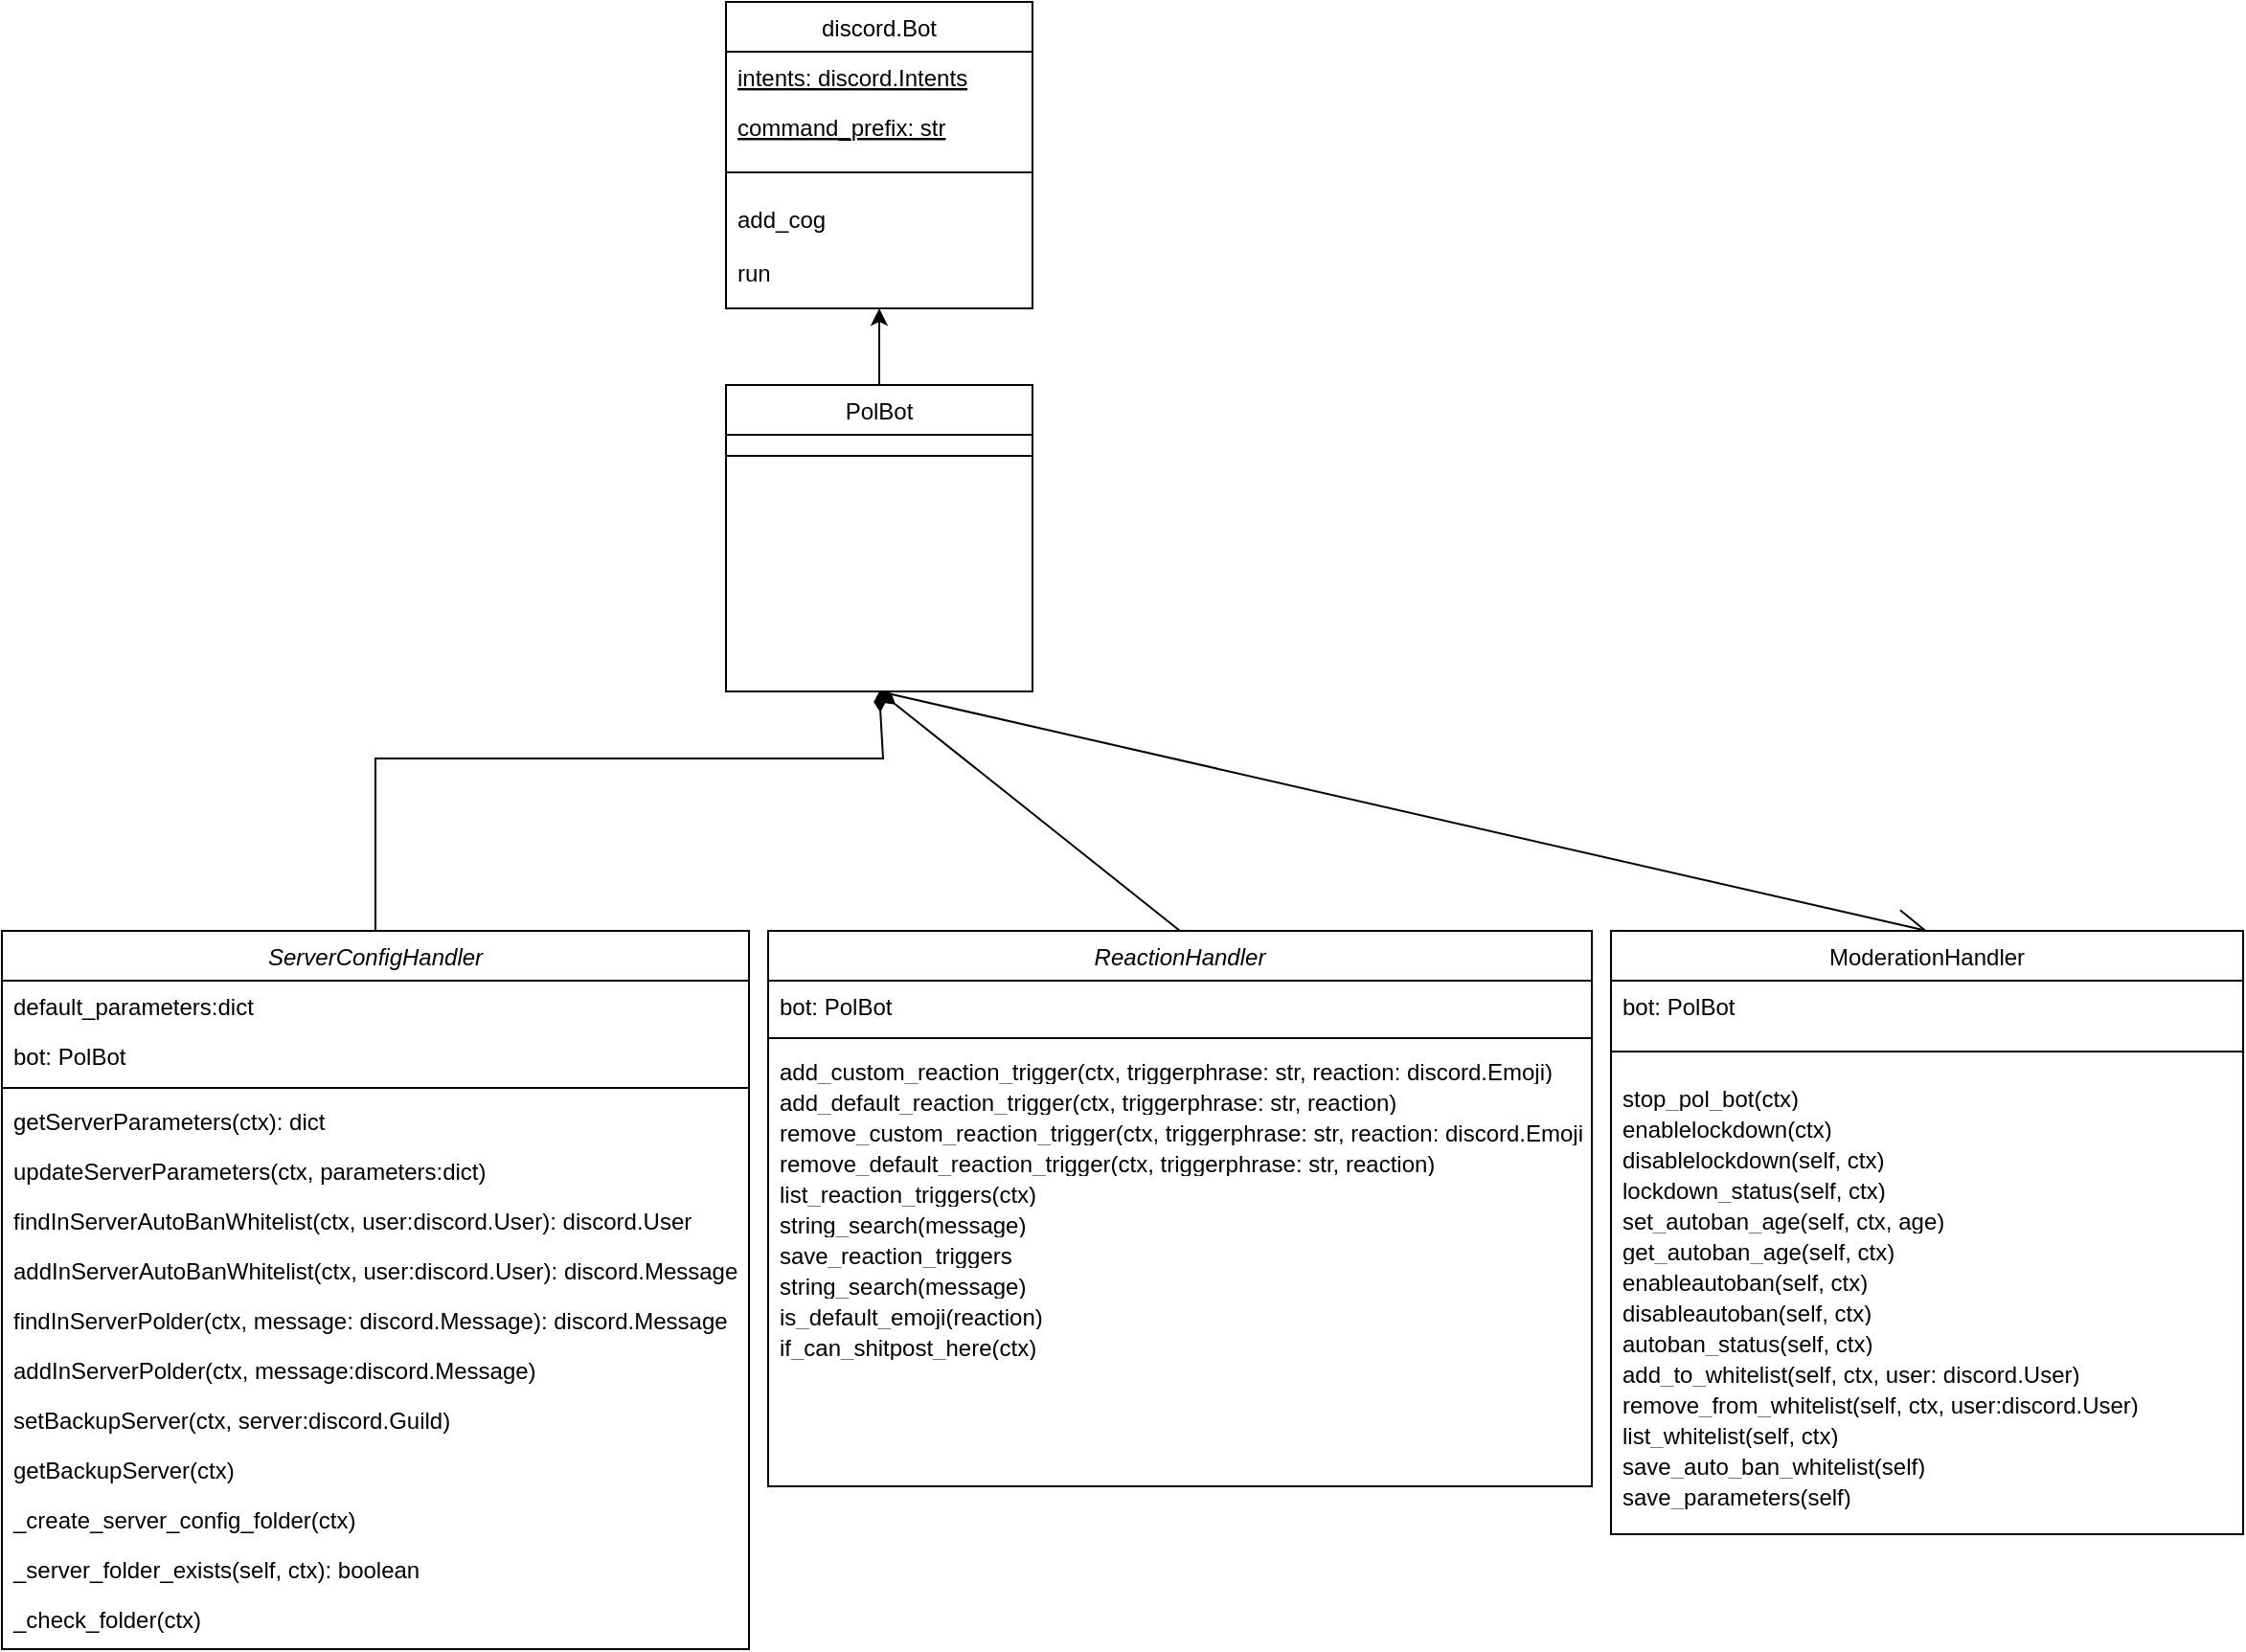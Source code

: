 <mxfile version="17.5.0" type="github">
  <diagram id="C5RBs43oDa-KdzZeNtuy" name="Page-1">
    <mxGraphModel dx="1501" dy="793" grid="1" gridSize="10" guides="1" tooltips="1" connect="1" arrows="1" fold="1" page="1" pageScale="1" pageWidth="827" pageHeight="1169" math="0" shadow="0">
      <root>
        <mxCell id="WIyWlLk6GJQsqaUBKTNV-0" />
        <mxCell id="WIyWlLk6GJQsqaUBKTNV-1" parent="WIyWlLk6GJQsqaUBKTNV-0" />
        <mxCell id="futbrR1-YWrO3oFF-76m-0" value="ServerConfigHandler" style="swimlane;fontStyle=2;align=center;verticalAlign=top;childLayout=stackLayout;horizontal=1;startSize=26;horizontalStack=0;resizeParent=1;resizeLast=0;collapsible=1;marginBottom=0;rounded=0;shadow=0;strokeWidth=1;" parent="WIyWlLk6GJQsqaUBKTNV-1" vertex="1">
          <mxGeometry x="-430" y="1105" width="390" height="375" as="geometry">
            <mxRectangle x="230" y="140" width="160" height="26" as="alternateBounds" />
          </mxGeometry>
        </mxCell>
        <mxCell id="futbrR1-YWrO3oFF-76m-3" value="default_parameters:dict" style="text;align=left;verticalAlign=top;spacingLeft=4;spacingRight=4;overflow=hidden;rotatable=0;points=[[0,0.5],[1,0.5]];portConstraint=eastwest;rounded=0;shadow=0;html=0;" parent="futbrR1-YWrO3oFF-76m-0" vertex="1">
          <mxGeometry y="26" width="390" height="26" as="geometry" />
        </mxCell>
        <mxCell id="16yLQQdebjXsxoNWo0BA-1" value="bot: PolBot" style="text;align=left;verticalAlign=top;spacingLeft=4;spacingRight=4;overflow=hidden;rotatable=0;points=[[0,0.5],[1,0.5]];portConstraint=eastwest;rounded=0;shadow=0;html=0;" parent="futbrR1-YWrO3oFF-76m-0" vertex="1">
          <mxGeometry y="52" width="390" height="26" as="geometry" />
        </mxCell>
        <mxCell id="futbrR1-YWrO3oFF-76m-4" value="" style="line;html=1;strokeWidth=1;align=left;verticalAlign=middle;spacingTop=-1;spacingLeft=3;spacingRight=3;rotatable=0;labelPosition=right;points=[];portConstraint=eastwest;" parent="futbrR1-YWrO3oFF-76m-0" vertex="1">
          <mxGeometry y="78" width="390" height="8" as="geometry" />
        </mxCell>
        <mxCell id="futbrR1-YWrO3oFF-76m-25" value="getServerParameters(ctx): dict" style="text;align=left;verticalAlign=top;spacingLeft=4;spacingRight=4;overflow=hidden;rotatable=0;points=[[0,0.5],[1,0.5]];portConstraint=eastwest;" parent="futbrR1-YWrO3oFF-76m-0" vertex="1">
          <mxGeometry y="86" width="390" height="26" as="geometry" />
        </mxCell>
        <mxCell id="16yLQQdebjXsxoNWo0BA-3" value="updateServerParameters(ctx, parameters:dict)" style="text;align=left;verticalAlign=top;spacingLeft=4;spacingRight=4;overflow=hidden;rotatable=0;points=[[0,0.5],[1,0.5]];portConstraint=eastwest;" parent="futbrR1-YWrO3oFF-76m-0" vertex="1">
          <mxGeometry y="112" width="390" height="26" as="geometry" />
        </mxCell>
        <mxCell id="futbrR1-YWrO3oFF-76m-5" value="findInServerAutoBanWhitelist(ctx, user:discord.User): discord.User" style="text;align=left;verticalAlign=top;spacingLeft=4;spacingRight=4;overflow=hidden;rotatable=0;points=[[0,0.5],[1,0.5]];portConstraint=eastwest;" parent="futbrR1-YWrO3oFF-76m-0" vertex="1">
          <mxGeometry y="138" width="390" height="26" as="geometry" />
        </mxCell>
        <mxCell id="16yLQQdebjXsxoNWo0BA-4" value="addInServerAutoBanWhitelist(ctx, user:discord.User): discord.Message" style="text;align=left;verticalAlign=top;spacingLeft=4;spacingRight=4;overflow=hidden;rotatable=0;points=[[0,0.5],[1,0.5]];portConstraint=eastwest;" parent="futbrR1-YWrO3oFF-76m-0" vertex="1">
          <mxGeometry y="164" width="390" height="26" as="geometry" />
        </mxCell>
        <mxCell id="16yLQQdebjXsxoNWo0BA-0" value="findInServerPolder(ctx, message: discord.Message): discord.Message" style="text;align=left;verticalAlign=top;spacingLeft=4;spacingRight=4;overflow=hidden;rotatable=0;points=[[0,0.5],[1,0.5]];portConstraint=eastwest;" parent="futbrR1-YWrO3oFF-76m-0" vertex="1">
          <mxGeometry y="190" width="390" height="26" as="geometry" />
        </mxCell>
        <mxCell id="16yLQQdebjXsxoNWo0BA-5" value="addInServerPolder(ctx, message:discord.Message)" style="text;align=left;verticalAlign=top;spacingLeft=4;spacingRight=4;overflow=hidden;rotatable=0;points=[[0,0.5],[1,0.5]];portConstraint=eastwest;" parent="futbrR1-YWrO3oFF-76m-0" vertex="1">
          <mxGeometry y="216" width="390" height="26" as="geometry" />
        </mxCell>
        <mxCell id="16yLQQdebjXsxoNWo0BA-45" value="setBackupServer(ctx, server:discord.Guild)" style="text;align=left;verticalAlign=top;spacingLeft=4;spacingRight=4;overflow=hidden;rotatable=0;points=[[0,0.5],[1,0.5]];portConstraint=eastwest;" parent="futbrR1-YWrO3oFF-76m-0" vertex="1">
          <mxGeometry y="242" width="390" height="26" as="geometry" />
        </mxCell>
        <mxCell id="16yLQQdebjXsxoNWo0BA-58" value="getBackupServer(ctx)" style="text;align=left;verticalAlign=top;spacingLeft=4;spacingRight=4;overflow=hidden;rotatable=0;points=[[0,0.5],[1,0.5]];portConstraint=eastwest;" parent="futbrR1-YWrO3oFF-76m-0" vertex="1">
          <mxGeometry y="268" width="390" height="26" as="geometry" />
        </mxCell>
        <mxCell id="JF6vles-xWb7g5KUlG0W-0" value="_create_server_config_folder(ctx)" style="text;align=left;verticalAlign=top;spacingLeft=4;spacingRight=4;overflow=hidden;rotatable=0;points=[[0,0.5],[1,0.5]];portConstraint=eastwest;" vertex="1" parent="futbrR1-YWrO3oFF-76m-0">
          <mxGeometry y="294" width="390" height="26" as="geometry" />
        </mxCell>
        <mxCell id="JF6vles-xWb7g5KUlG0W-1" value="_server_folder_exists(self, ctx): boolean" style="text;align=left;verticalAlign=top;spacingLeft=4;spacingRight=4;overflow=hidden;rotatable=0;points=[[0,0.5],[1,0.5]];portConstraint=eastwest;" vertex="1" parent="futbrR1-YWrO3oFF-76m-0">
          <mxGeometry y="320" width="390" height="26" as="geometry" />
        </mxCell>
        <mxCell id="JF6vles-xWb7g5KUlG0W-2" value="_check_folder(ctx)" style="text;align=left;verticalAlign=top;spacingLeft=4;spacingRight=4;overflow=hidden;rotatable=0;points=[[0,0.5],[1,0.5]];portConstraint=eastwest;" vertex="1" parent="futbrR1-YWrO3oFF-76m-0">
          <mxGeometry y="346" width="390" height="26" as="geometry" />
        </mxCell>
        <mxCell id="futbrR1-YWrO3oFF-76m-6" value="" style="endArrow=none;startArrow=diamondThin;endFill=0;startFill=1;html=1;verticalAlign=bottom;labelBackgroundColor=none;strokeWidth=1;startSize=8;endSize=8;rounded=0;entryX=0.5;entryY=0;entryDx=0;entryDy=0;exitX=0.5;exitY=1;exitDx=0;exitDy=0;" parent="WIyWlLk6GJQsqaUBKTNV-1" source="futbrR1-YWrO3oFF-76m-17" target="futbrR1-YWrO3oFF-76m-0" edge="1">
          <mxGeometry width="160" relative="1" as="geometry">
            <mxPoint x="-10.5" y="735" as="sourcePoint" />
            <mxPoint x="-250" y="865" as="targetPoint" />
            <Array as="points">
              <mxPoint x="30" y="1015" />
              <mxPoint x="-235" y="1015" />
            </Array>
          </mxGeometry>
        </mxCell>
        <mxCell id="futbrR1-YWrO3oFF-76m-7" value="discord.Bot" style="swimlane;fontStyle=0;align=center;verticalAlign=top;childLayout=stackLayout;horizontal=1;startSize=26;horizontalStack=0;resizeParent=1;resizeLast=0;collapsible=1;marginBottom=0;rounded=0;shadow=0;strokeWidth=1;" parent="WIyWlLk6GJQsqaUBKTNV-1" vertex="1">
          <mxGeometry x="-52" y="620" width="160" height="160" as="geometry">
            <mxRectangle x="270" y="530" width="160" height="26" as="alternateBounds" />
          </mxGeometry>
        </mxCell>
        <mxCell id="futbrR1-YWrO3oFF-76m-11" value="intents: discord.Intents" style="text;align=left;verticalAlign=top;spacingLeft=4;spacingRight=4;overflow=hidden;rotatable=0;points=[[0,0.5],[1,0.5]];portConstraint=eastwest;fontStyle=4" parent="futbrR1-YWrO3oFF-76m-7" vertex="1">
          <mxGeometry y="26" width="160" height="26" as="geometry" />
        </mxCell>
        <mxCell id="futbrR1-YWrO3oFF-76m-15" value="command_prefix: str" style="text;align=left;verticalAlign=top;spacingLeft=4;spacingRight=4;overflow=hidden;rotatable=0;points=[[0,0.5],[1,0.5]];portConstraint=eastwest;fontStyle=4" parent="futbrR1-YWrO3oFF-76m-7" vertex="1">
          <mxGeometry y="52" width="160" height="26" as="geometry" />
        </mxCell>
        <mxCell id="futbrR1-YWrO3oFF-76m-10" value="" style="line;html=1;strokeWidth=1;align=left;verticalAlign=middle;spacingTop=-1;spacingLeft=3;spacingRight=3;rotatable=0;labelPosition=right;points=[];portConstraint=eastwest;" parent="futbrR1-YWrO3oFF-76m-7" vertex="1">
          <mxGeometry y="78" width="160" height="22" as="geometry" />
        </mxCell>
        <mxCell id="futbrR1-YWrO3oFF-76m-12" value="add_cog" style="text;align=left;verticalAlign=top;spacingLeft=4;spacingRight=4;overflow=hidden;rotatable=0;points=[[0,0.5],[1,0.5]];portConstraint=eastwest;" parent="futbrR1-YWrO3oFF-76m-7" vertex="1">
          <mxGeometry y="100" width="160" height="28" as="geometry" />
        </mxCell>
        <mxCell id="futbrR1-YWrO3oFF-76m-16" value="run" style="text;align=left;verticalAlign=top;spacingLeft=4;spacingRight=4;overflow=hidden;rotatable=0;points=[[0,0.5],[1,0.5]];portConstraint=eastwest;" parent="futbrR1-YWrO3oFF-76m-7" vertex="1">
          <mxGeometry y="128" width="160" height="28" as="geometry" />
        </mxCell>
        <mxCell id="futbrR1-YWrO3oFF-76m-24" style="edgeStyle=orthogonalEdgeStyle;rounded=0;orthogonalLoop=1;jettySize=auto;html=1;entryX=0.5;entryY=1;entryDx=0;entryDy=0;" parent="WIyWlLk6GJQsqaUBKTNV-1" source="futbrR1-YWrO3oFF-76m-17" target="futbrR1-YWrO3oFF-76m-7" edge="1">
          <mxGeometry relative="1" as="geometry" />
        </mxCell>
        <mxCell id="16yLQQdebjXsxoNWo0BA-26" value="" style="edgeStyle=none;curved=1;rounded=0;orthogonalLoop=1;jettySize=auto;html=1;endArrow=open;startSize=14;endSize=14;sourcePerimeterSpacing=8;targetPerimeterSpacing=8;entryX=0.5;entryY=0;entryDx=0;entryDy=0;exitX=0.5;exitY=1;exitDx=0;exitDy=0;" parent="WIyWlLk6GJQsqaUBKTNV-1" source="futbrR1-YWrO3oFF-76m-17" target="16yLQQdebjXsxoNWo0BA-24" edge="1">
          <mxGeometry relative="1" as="geometry" />
        </mxCell>
        <mxCell id="futbrR1-YWrO3oFF-76m-17" value="PolBot" style="swimlane;fontStyle=0;align=center;verticalAlign=top;childLayout=stackLayout;horizontal=1;startSize=26;horizontalStack=0;resizeParent=1;resizeLast=0;collapsible=1;marginBottom=0;rounded=0;shadow=0;strokeWidth=1;" parent="WIyWlLk6GJQsqaUBKTNV-1" vertex="1">
          <mxGeometry x="-52" y="820" width="160" height="160" as="geometry">
            <mxRectangle x="270" y="530" width="160" height="26" as="alternateBounds" />
          </mxGeometry>
        </mxCell>
        <mxCell id="futbrR1-YWrO3oFF-76m-20" value="" style="line;html=1;strokeWidth=1;align=left;verticalAlign=middle;spacingTop=-1;spacingLeft=3;spacingRight=3;rotatable=0;labelPosition=right;points=[];portConstraint=eastwest;" parent="futbrR1-YWrO3oFF-76m-17" vertex="1">
          <mxGeometry y="26" width="160" height="22" as="geometry" />
        </mxCell>
        <mxCell id="futbrR1-YWrO3oFF-76m-28" value="ReactionHandler" style="swimlane;fontStyle=2;align=center;verticalAlign=top;childLayout=stackLayout;horizontal=1;startSize=26;horizontalStack=0;resizeParent=1;resizeLast=0;collapsible=1;marginBottom=0;rounded=0;shadow=0;strokeWidth=1;" parent="WIyWlLk6GJQsqaUBKTNV-1" vertex="1">
          <mxGeometry x="-30" y="1105" width="430" height="290" as="geometry">
            <mxRectangle x="230" y="140" width="160" height="26" as="alternateBounds" />
          </mxGeometry>
        </mxCell>
        <mxCell id="16yLQQdebjXsxoNWo0BA-2" value="bot: PolBot" style="text;align=left;verticalAlign=top;spacingLeft=4;spacingRight=4;overflow=hidden;rotatable=0;points=[[0,0.5],[1,0.5]];portConstraint=eastwest;rounded=0;shadow=0;html=0;" parent="futbrR1-YWrO3oFF-76m-28" vertex="1">
          <mxGeometry y="26" width="430" height="26" as="geometry" />
        </mxCell>
        <mxCell id="futbrR1-YWrO3oFF-76m-30" value="" style="line;html=1;strokeWidth=1;align=left;verticalAlign=middle;spacingTop=-1;spacingLeft=3;spacingRight=3;rotatable=0;labelPosition=right;points=[];portConstraint=eastwest;" parent="futbrR1-YWrO3oFF-76m-28" vertex="1">
          <mxGeometry y="52" width="430" height="8" as="geometry" />
        </mxCell>
        <mxCell id="futbrR1-YWrO3oFF-76m-26" value="add_custom_reaction_trigger(ctx, triggerphrase: str, reaction: discord.Emoji)" style="text;align=left;verticalAlign=top;spacingLeft=4;spacingRight=4;overflow=hidden;rotatable=0;points=[[0,0.5],[1,0.5]];portConstraint=eastwest;" parent="futbrR1-YWrO3oFF-76m-28" vertex="1">
          <mxGeometry y="60" width="430" height="16" as="geometry" />
        </mxCell>
        <mxCell id="16yLQQdebjXsxoNWo0BA-8" value="add_default_reaction_trigger(ctx, triggerphrase: str, reaction)" style="text;align=left;verticalAlign=top;spacingLeft=4;spacingRight=4;overflow=hidden;rotatable=0;points=[[0,0.5],[1,0.5]];portConstraint=eastwest;" parent="futbrR1-YWrO3oFF-76m-28" vertex="1">
          <mxGeometry y="76" width="430" height="16" as="geometry" />
        </mxCell>
        <mxCell id="16yLQQdebjXsxoNWo0BA-9" value="remove_custom_reaction_trigger(ctx, triggerphrase: str, reaction: discord.Emoji)" style="text;align=left;verticalAlign=top;spacingLeft=4;spacingRight=4;overflow=hidden;rotatable=0;points=[[0,0.5],[1,0.5]];portConstraint=eastwest;" parent="futbrR1-YWrO3oFF-76m-28" vertex="1">
          <mxGeometry y="92" width="430" height="16" as="geometry" />
        </mxCell>
        <mxCell id="16yLQQdebjXsxoNWo0BA-10" value="remove_default_reaction_trigger(ctx, triggerphrase: str, reaction)" style="text;align=left;verticalAlign=top;spacingLeft=4;spacingRight=4;overflow=hidden;rotatable=0;points=[[0,0.5],[1,0.5]];portConstraint=eastwest;" parent="futbrR1-YWrO3oFF-76m-28" vertex="1">
          <mxGeometry y="108" width="430" height="16" as="geometry" />
        </mxCell>
        <mxCell id="16yLQQdebjXsxoNWo0BA-19" value="list_reaction_triggers(ctx)" style="text;align=left;verticalAlign=top;spacingLeft=4;spacingRight=4;overflow=hidden;rotatable=0;points=[[0,0.5],[1,0.5]];portConstraint=eastwest;" parent="futbrR1-YWrO3oFF-76m-28" vertex="1">
          <mxGeometry y="124" width="430" height="16" as="geometry" />
        </mxCell>
        <mxCell id="16yLQQdebjXsxoNWo0BA-20" value="string_search(message)" style="text;align=left;verticalAlign=top;spacingLeft=4;spacingRight=4;overflow=hidden;rotatable=0;points=[[0,0.5],[1,0.5]];portConstraint=eastwest;" parent="futbrR1-YWrO3oFF-76m-28" vertex="1">
          <mxGeometry y="140" width="430" height="16" as="geometry" />
        </mxCell>
        <mxCell id="16yLQQdebjXsxoNWo0BA-21" value="save_reaction_triggers" style="text;align=left;verticalAlign=top;spacingLeft=4;spacingRight=4;overflow=hidden;rotatable=0;points=[[0,0.5],[1,0.5]];portConstraint=eastwest;" parent="futbrR1-YWrO3oFF-76m-28" vertex="1">
          <mxGeometry y="156" width="430" height="16" as="geometry" />
        </mxCell>
        <mxCell id="16yLQQdebjXsxoNWo0BA-22" value="string_search(message)" style="text;align=left;verticalAlign=top;spacingLeft=4;spacingRight=4;overflow=hidden;rotatable=0;points=[[0,0.5],[1,0.5]];portConstraint=eastwest;" parent="futbrR1-YWrO3oFF-76m-28" vertex="1">
          <mxGeometry y="172" width="430" height="16" as="geometry" />
        </mxCell>
        <mxCell id="16yLQQdebjXsxoNWo0BA-23" value="is_default_emoji(reaction)" style="text;align=left;verticalAlign=top;spacingLeft=4;spacingRight=4;overflow=hidden;rotatable=0;points=[[0,0.5],[1,0.5]];portConstraint=eastwest;" parent="futbrR1-YWrO3oFF-76m-28" vertex="1">
          <mxGeometry y="188" width="430" height="16" as="geometry" />
        </mxCell>
        <mxCell id="16yLQQdebjXsxoNWo0BA-59" value="if_can_shitpost_here(ctx)" style="text;align=left;verticalAlign=top;spacingLeft=4;spacingRight=4;overflow=hidden;rotatable=0;points=[[0,0.5],[1,0.5]];portConstraint=eastwest;" parent="futbrR1-YWrO3oFF-76m-28" vertex="1">
          <mxGeometry y="204" width="430" height="16" as="geometry" />
        </mxCell>
        <mxCell id="futbrR1-YWrO3oFF-76m-34" value="" style="endArrow=none;startArrow=diamondThin;endFill=0;startFill=1;html=1;verticalAlign=bottom;labelBackgroundColor=none;strokeWidth=1;startSize=8;endSize=8;rounded=0;entryX=0.5;entryY=0;entryDx=0;entryDy=0;exitX=0.5;exitY=1;exitDx=0;exitDy=0;" parent="WIyWlLk6GJQsqaUBKTNV-1" source="futbrR1-YWrO3oFF-76m-17" target="futbrR1-YWrO3oFF-76m-28" edge="1">
          <mxGeometry width="160" relative="1" as="geometry">
            <mxPoint x="110" y="965" as="sourcePoint" />
            <mxPoint x="-120" y="1095" as="targetPoint" />
            <Array as="points" />
          </mxGeometry>
        </mxCell>
        <mxCell id="16yLQQdebjXsxoNWo0BA-24" value="ModerationHandler" style="swimlane;fontStyle=0;align=center;verticalAlign=top;childLayout=stackLayout;horizontal=1;startSize=26;horizontalStack=0;resizeParent=1;resizeLast=0;collapsible=1;marginBottom=0;rounded=0;shadow=0;strokeWidth=1;hachureGap=4;" parent="WIyWlLk6GJQsqaUBKTNV-1" vertex="1">
          <mxGeometry x="410" y="1105" width="330" height="315" as="geometry">
            <mxRectangle x="410" y="1105" width="160" height="26" as="alternateBounds" />
          </mxGeometry>
        </mxCell>
        <mxCell id="16yLQQdebjXsxoNWo0BA-27" value="bot: PolBot" style="text;align=left;verticalAlign=top;spacingLeft=4;spacingRight=4;overflow=hidden;rotatable=0;points=[[0,0.5],[1,0.5]];portConstraint=eastwest;rounded=0;shadow=0;html=0;" parent="16yLQQdebjXsxoNWo0BA-24" vertex="1">
          <mxGeometry y="26" width="330" height="26" as="geometry" />
        </mxCell>
        <mxCell id="16yLQQdebjXsxoNWo0BA-25" value="" style="line;html=1;strokeWidth=1;align=left;verticalAlign=middle;spacingTop=-1;spacingLeft=3;spacingRight=3;rotatable=0;labelPosition=right;points=[];portConstraint=eastwest;" parent="16yLQQdebjXsxoNWo0BA-24" vertex="1">
          <mxGeometry y="52" width="330" height="22" as="geometry" />
        </mxCell>
        <mxCell id="16yLQQdebjXsxoNWo0BA-28" value="stop_pol_bot(ctx)" style="text;align=left;verticalAlign=top;spacingLeft=4;spacingRight=4;overflow=hidden;rotatable=0;points=[[0,0.5],[1,0.5]];portConstraint=eastwest;" parent="16yLQQdebjXsxoNWo0BA-24" vertex="1">
          <mxGeometry y="74" width="330" height="16" as="geometry" />
        </mxCell>
        <mxCell id="16yLQQdebjXsxoNWo0BA-29" value="enablelockdown(ctx)" style="text;align=left;verticalAlign=top;spacingLeft=4;spacingRight=4;overflow=hidden;rotatable=0;points=[[0,0.5],[1,0.5]];portConstraint=eastwest;" parent="16yLQQdebjXsxoNWo0BA-24" vertex="1">
          <mxGeometry y="90" width="330" height="16" as="geometry" />
        </mxCell>
        <mxCell id="16yLQQdebjXsxoNWo0BA-30" value="disablelockdown(self, ctx)" style="text;align=left;verticalAlign=top;spacingLeft=4;spacingRight=4;overflow=hidden;rotatable=0;points=[[0,0.5],[1,0.5]];portConstraint=eastwest;" parent="16yLQQdebjXsxoNWo0BA-24" vertex="1">
          <mxGeometry y="106" width="330" height="16" as="geometry" />
        </mxCell>
        <mxCell id="16yLQQdebjXsxoNWo0BA-31" value="lockdown_status(self, ctx)" style="text;align=left;verticalAlign=top;spacingLeft=4;spacingRight=4;overflow=hidden;rotatable=0;points=[[0,0.5],[1,0.5]];portConstraint=eastwest;" parent="16yLQQdebjXsxoNWo0BA-24" vertex="1">
          <mxGeometry y="122" width="330" height="16" as="geometry" />
        </mxCell>
        <mxCell id="16yLQQdebjXsxoNWo0BA-32" value="set_autoban_age(self, ctx, age)" style="text;align=left;verticalAlign=top;spacingLeft=4;spacingRight=4;overflow=hidden;rotatable=0;points=[[0,0.5],[1,0.5]];portConstraint=eastwest;" parent="16yLQQdebjXsxoNWo0BA-24" vertex="1">
          <mxGeometry y="138" width="330" height="16" as="geometry" />
        </mxCell>
        <mxCell id="16yLQQdebjXsxoNWo0BA-33" value="get_autoban_age(self, ctx)" style="text;align=left;verticalAlign=top;spacingLeft=4;spacingRight=4;overflow=hidden;rotatable=0;points=[[0,0.5],[1,0.5]];portConstraint=eastwest;" parent="16yLQQdebjXsxoNWo0BA-24" vertex="1">
          <mxGeometry y="154" width="330" height="16" as="geometry" />
        </mxCell>
        <mxCell id="16yLQQdebjXsxoNWo0BA-34" value="enableautoban(self, ctx)" style="text;align=left;verticalAlign=top;spacingLeft=4;spacingRight=4;overflow=hidden;rotatable=0;points=[[0,0.5],[1,0.5]];portConstraint=eastwest;" parent="16yLQQdebjXsxoNWo0BA-24" vertex="1">
          <mxGeometry y="170" width="330" height="16" as="geometry" />
        </mxCell>
        <mxCell id="16yLQQdebjXsxoNWo0BA-35" value="disableautoban(self, ctx)" style="text;align=left;verticalAlign=top;spacingLeft=4;spacingRight=4;overflow=hidden;rotatable=0;points=[[0,0.5],[1,0.5]];portConstraint=eastwest;" parent="16yLQQdebjXsxoNWo0BA-24" vertex="1">
          <mxGeometry y="186" width="330" height="16" as="geometry" />
        </mxCell>
        <mxCell id="16yLQQdebjXsxoNWo0BA-36" value="autoban_status(self, ctx)" style="text;align=left;verticalAlign=top;spacingLeft=4;spacingRight=4;overflow=hidden;rotatable=0;points=[[0,0.5],[1,0.5]];portConstraint=eastwest;" parent="16yLQQdebjXsxoNWo0BA-24" vertex="1">
          <mxGeometry y="202" width="330" height="16" as="geometry" />
        </mxCell>
        <mxCell id="16yLQQdebjXsxoNWo0BA-37" value="add_to_whitelist(self, ctx, user: discord.User)" style="text;align=left;verticalAlign=top;spacingLeft=4;spacingRight=4;overflow=hidden;rotatable=0;points=[[0,0.5],[1,0.5]];portConstraint=eastwest;" parent="16yLQQdebjXsxoNWo0BA-24" vertex="1">
          <mxGeometry y="218" width="330" height="16" as="geometry" />
        </mxCell>
        <mxCell id="16yLQQdebjXsxoNWo0BA-38" value="remove_from_whitelist(self, ctx, user:discord.User)" style="text;align=left;verticalAlign=top;spacingLeft=4;spacingRight=4;overflow=hidden;rotatable=0;points=[[0,0.5],[1,0.5]];portConstraint=eastwest;" parent="16yLQQdebjXsxoNWo0BA-24" vertex="1">
          <mxGeometry y="234" width="330" height="16" as="geometry" />
        </mxCell>
        <mxCell id="16yLQQdebjXsxoNWo0BA-39" value="list_whitelist(self, ctx)" style="text;align=left;verticalAlign=top;spacingLeft=4;spacingRight=4;overflow=hidden;rotatable=0;points=[[0,0.5],[1,0.5]];portConstraint=eastwest;" parent="16yLQQdebjXsxoNWo0BA-24" vertex="1">
          <mxGeometry y="250" width="330" height="16" as="geometry" />
        </mxCell>
        <mxCell id="16yLQQdebjXsxoNWo0BA-40" value="save_auto_ban_whitelist(self)" style="text;align=left;verticalAlign=top;spacingLeft=4;spacingRight=4;overflow=hidden;rotatable=0;points=[[0,0.5],[1,0.5]];portConstraint=eastwest;" parent="16yLQQdebjXsxoNWo0BA-24" vertex="1">
          <mxGeometry y="266" width="330" height="16" as="geometry" />
        </mxCell>
        <mxCell id="16yLQQdebjXsxoNWo0BA-41" value="save_parameters(self)" style="text;align=left;verticalAlign=top;spacingLeft=4;spacingRight=4;overflow=hidden;rotatable=0;points=[[0,0.5],[1,0.5]];portConstraint=eastwest;" parent="16yLQQdebjXsxoNWo0BA-24" vertex="1">
          <mxGeometry y="282" width="330" height="16" as="geometry" />
        </mxCell>
      </root>
    </mxGraphModel>
  </diagram>
</mxfile>
